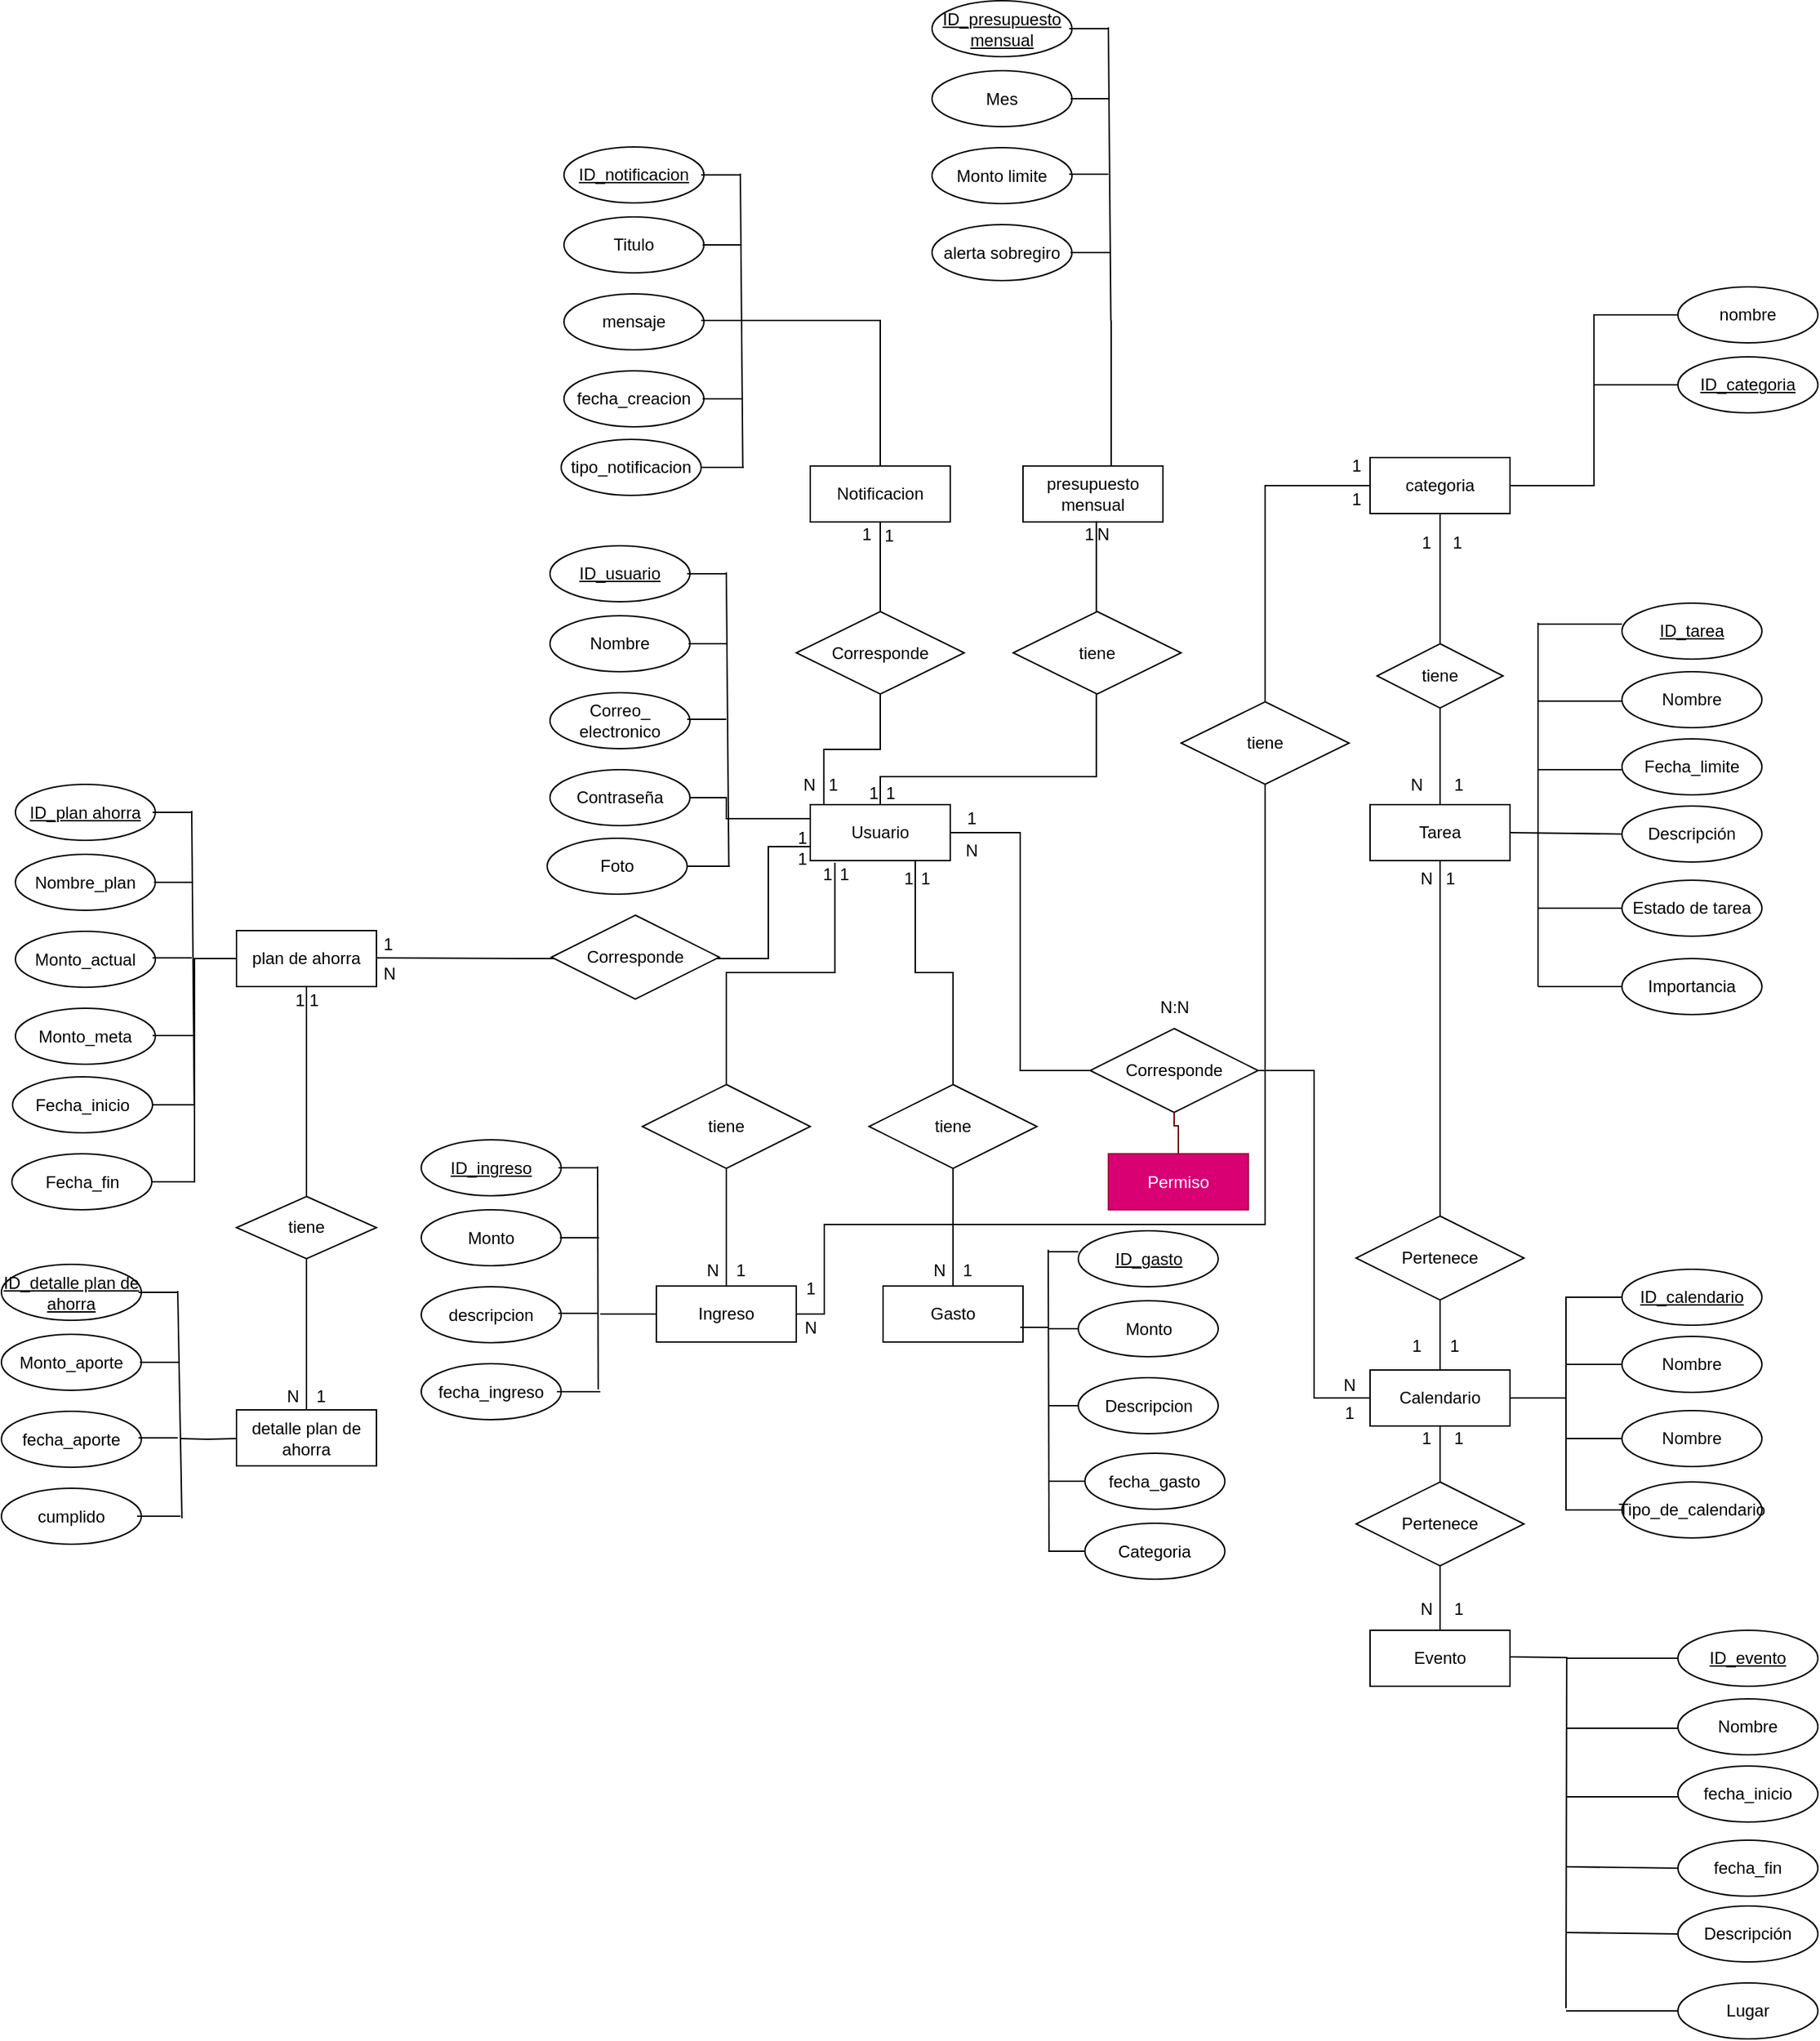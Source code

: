 <mxfile version="23.0.2" type="device">
  <diagram name="Página-1" id="fpVhx_9PAA7G6t1P4_Uf">
    <mxGraphModel dx="2529" dy="524" grid="1" gridSize="10" guides="1" tooltips="1" connect="1" arrows="1" fold="1" page="1" pageScale="1" pageWidth="827" pageHeight="1169" math="0" shadow="0">
      <root>
        <mxCell id="0" />
        <mxCell id="1" parent="0" />
        <mxCell id="lKxw_SutM-Lh6huXXB8--92" style="edgeStyle=orthogonalEdgeStyle;rounded=0;orthogonalLoop=1;jettySize=auto;html=1;entryX=0;entryY=0.5;entryDx=0;entryDy=0;" parent="1" edge="1">
          <mxGeometry relative="1" as="geometry">
            <Array as="points">
              <mxPoint x="60" y="-215" />
              <mxPoint x="60" y="-105" />
              <mxPoint x="-100" y="-105" />
              <mxPoint x="-100" y="165" />
            </Array>
            <mxPoint x="270" y="35" as="targetPoint" />
          </mxGeometry>
        </mxCell>
        <mxCell id="lKxw_SutM-Lh6huXXB8--195" style="edgeStyle=orthogonalEdgeStyle;rounded=0;orthogonalLoop=1;jettySize=auto;html=1;entryX=0.5;entryY=0;entryDx=0;entryDy=0;endArrow=none;endFill=0;" parent="1" source="lKxw_SutM-Lh6huXXB8--119" target="lKxw_SutM-Lh6huXXB8--124" edge="1">
          <mxGeometry relative="1" as="geometry" />
        </mxCell>
        <mxCell id="N9_Eu3FU_B5hZjbVyv7t-55" style="edgeStyle=orthogonalEdgeStyle;rounded=0;orthogonalLoop=1;jettySize=auto;html=1;entryX=0.5;entryY=1;entryDx=0;entryDy=0;endArrow=none;startFill=0;" parent="1" source="lKxw_SutM-Lh6huXXB8--119" target="N9_Eu3FU_B5hZjbVyv7t-51" edge="1">
          <mxGeometry relative="1" as="geometry" />
        </mxCell>
        <mxCell id="lKxw_SutM-Lh6huXXB8--119" value="Tarea" style="whiteSpace=wrap;html=1;align=center;" parent="1" vertex="1">
          <mxGeometry x="-140" y="620" width="100" height="40" as="geometry" />
        </mxCell>
        <mxCell id="lKxw_SutM-Lh6huXXB8--179" style="edgeStyle=orthogonalEdgeStyle;rounded=0;orthogonalLoop=1;jettySize=auto;html=1;entryX=0;entryY=0.5;entryDx=0;entryDy=0;endArrow=none;endFill=0;" parent="1" source="lKxw_SutM-Lh6huXXB8--120" target="lKxw_SutM-Lh6huXXB8--178" edge="1">
          <mxGeometry relative="1" as="geometry" />
        </mxCell>
        <mxCell id="lKxw_SutM-Lh6huXXB8--180" style="edgeStyle=orthogonalEdgeStyle;rounded=0;orthogonalLoop=1;jettySize=auto;html=1;entryX=0;entryY=0.5;entryDx=0;entryDy=0;endArrow=none;endFill=0;" parent="1" source="lKxw_SutM-Lh6huXXB8--120" target="lKxw_SutM-Lh6huXXB8--177" edge="1">
          <mxGeometry relative="1" as="geometry" />
        </mxCell>
        <mxCell id="lKxw_SutM-Lh6huXXB8--205" style="edgeStyle=orthogonalEdgeStyle;rounded=0;orthogonalLoop=1;jettySize=auto;html=1;entryX=0;entryY=0.5;entryDx=0;entryDy=0;endArrow=none;endFill=0;" parent="1" source="lKxw_SutM-Lh6huXXB8--120" target="lKxw_SutM-Lh6huXXB8--203" edge="1">
          <mxGeometry relative="1" as="geometry" />
        </mxCell>
        <mxCell id="N9_Eu3FU_B5hZjbVyv7t-40" style="edgeStyle=orthogonalEdgeStyle;rounded=0;orthogonalLoop=1;jettySize=auto;html=1;entryX=0.5;entryY=0;entryDx=0;entryDy=0;endArrow=none;startFill=0;" parent="1" source="lKxw_SutM-Lh6huXXB8--120" target="N9_Eu3FU_B5hZjbVyv7t-29" edge="1">
          <mxGeometry relative="1" as="geometry" />
        </mxCell>
        <mxCell id="lKxw_SutM-Lh6huXXB8--120" value="Calendario" style="whiteSpace=wrap;html=1;align=center;" parent="1" vertex="1">
          <mxGeometry x="-140" y="1024" width="100" height="40" as="geometry" />
        </mxCell>
        <mxCell id="lKxw_SutM-Lh6huXXB8--181" style="edgeStyle=orthogonalEdgeStyle;rounded=0;orthogonalLoop=1;jettySize=auto;html=1;entryX=0;entryY=0.5;entryDx=0;entryDy=0;endArrow=none;endFill=0;" parent="1" source="lKxw_SutM-Lh6huXXB8--122" target="lKxw_SutM-Lh6huXXB8--128" edge="1">
          <mxGeometry relative="1" as="geometry" />
        </mxCell>
        <mxCell id="N9_Eu3FU_B5hZjbVyv7t-74" style="edgeStyle=orthogonalEdgeStyle;rounded=0;orthogonalLoop=1;jettySize=auto;html=1;entryX=0.5;entryY=1;entryDx=0;entryDy=0;endArrow=none;startFill=0;exitX=0.097;exitY=0.012;exitDx=0;exitDy=0;exitPerimeter=0;" parent="1" source="lKxw_SutM-Lh6huXXB8--122" target="N9_Eu3FU_B5hZjbVyv7t-72" edge="1">
          <mxGeometry relative="1" as="geometry" />
        </mxCell>
        <mxCell id="N9_Eu3FU_B5hZjbVyv7t-92" style="edgeStyle=orthogonalEdgeStyle;rounded=0;orthogonalLoop=1;jettySize=auto;html=1;entryX=0.5;entryY=0;entryDx=0;entryDy=0;endArrow=none;startFill=0;exitX=0.176;exitY=1.036;exitDx=0;exitDy=0;exitPerimeter=0;" parent="1" source="lKxw_SutM-Lh6huXXB8--122" target="N9_Eu3FU_B5hZjbVyv7t-91" edge="1">
          <mxGeometry relative="1" as="geometry" />
        </mxCell>
        <mxCell id="N9_Eu3FU_B5hZjbVyv7t-152" style="edgeStyle=orthogonalEdgeStyle;rounded=0;orthogonalLoop=1;jettySize=auto;html=1;endArrow=none;startFill=0;" parent="1" edge="1">
          <mxGeometry relative="1" as="geometry">
            <mxPoint x="-850" y="729.51" as="targetPoint" />
            <mxPoint x="-540" y="650.01" as="sourcePoint" />
            <Array as="points">
              <mxPoint x="-570" y="650.01" />
              <mxPoint x="-570" y="730.01" />
              <mxPoint x="-740" y="730.01" />
            </Array>
          </mxGeometry>
        </mxCell>
        <mxCell id="lKxw_SutM-Lh6huXXB8--122" value="Usuario" style="whiteSpace=wrap;html=1;align=center;" parent="1" vertex="1">
          <mxGeometry x="-540" y="620" width="100" height="40" as="geometry" />
        </mxCell>
        <mxCell id="lKxw_SutM-Lh6huXXB8--196" style="edgeStyle=orthogonalEdgeStyle;rounded=0;orthogonalLoop=1;jettySize=auto;html=1;exitX=0.5;exitY=1;exitDx=0;exitDy=0;entryX=0.5;entryY=0;entryDx=0;entryDy=0;endArrow=none;endFill=0;" parent="1" source="lKxw_SutM-Lh6huXXB8--124" target="lKxw_SutM-Lh6huXXB8--120" edge="1">
          <mxGeometry relative="1" as="geometry" />
        </mxCell>
        <mxCell id="lKxw_SutM-Lh6huXXB8--124" value="Pertenece" style="shape=rhombus;perimeter=rhombusPerimeter;whiteSpace=wrap;html=1;align=center;" parent="1" vertex="1">
          <mxGeometry x="-150" y="914" width="120" height="60" as="geometry" />
        </mxCell>
        <mxCell id="lKxw_SutM-Lh6huXXB8--182" style="edgeStyle=orthogonalEdgeStyle;rounded=0;orthogonalLoop=1;jettySize=auto;html=1;entryX=0;entryY=0.5;entryDx=0;entryDy=0;endArrow=none;endFill=0;" parent="1" source="lKxw_SutM-Lh6huXXB8--128" target="lKxw_SutM-Lh6huXXB8--120" edge="1">
          <mxGeometry relative="1" as="geometry" />
        </mxCell>
        <mxCell id="lKxw_SutM-Lh6huXXB8--128" value="Corresponde" style="shape=rhombus;perimeter=rhombusPerimeter;whiteSpace=wrap;html=1;align=center;" parent="1" vertex="1">
          <mxGeometry x="-340" y="780" width="120" height="60" as="geometry" />
        </mxCell>
        <mxCell id="lKxw_SutM-Lh6huXXB8--130" value="Correo_&lt;br&gt;electronico" style="ellipse;whiteSpace=wrap;html=1;align=center;" parent="1" vertex="1">
          <mxGeometry x="-726" y="540" width="100" height="40" as="geometry" />
        </mxCell>
        <mxCell id="lKxw_SutM-Lh6huXXB8--131" value="Nombre" style="ellipse;whiteSpace=wrap;html=1;align=center;" parent="1" vertex="1">
          <mxGeometry x="-726" y="485" width="100" height="40" as="geometry" />
        </mxCell>
        <mxCell id="lKxw_SutM-Lh6huXXB8--134" value="ID_usuario" style="ellipse;whiteSpace=wrap;html=1;align=center;fontStyle=4" parent="1" vertex="1">
          <mxGeometry x="-726" y="435" width="100" height="40" as="geometry" />
        </mxCell>
        <mxCell id="lKxw_SutM-Lh6huXXB8--135" value="Contraseña" style="ellipse;whiteSpace=wrap;html=1;align=center;" parent="1" vertex="1">
          <mxGeometry x="-726" y="595" width="100" height="40" as="geometry" />
        </mxCell>
        <mxCell id="lKxw_SutM-Lh6huXXB8--137" value="Foto" style="ellipse;whiteSpace=wrap;html=1;align=center;" parent="1" vertex="1">
          <mxGeometry x="-728" y="644" width="100" height="40" as="geometry" />
        </mxCell>
        <mxCell id="lKxw_SutM-Lh6huXXB8--139" value="" style="endArrow=none;html=1;rounded=0;exitX=1;exitY=0.5;exitDx=0;exitDy=0;entryX=0;entryY=0.25;entryDx=0;entryDy=0;" parent="1" source="lKxw_SutM-Lh6huXXB8--135" target="lKxw_SutM-Lh6huXXB8--122" edge="1">
          <mxGeometry relative="1" as="geometry">
            <mxPoint x="-627" y="641" as="sourcePoint" />
            <mxPoint x="-540" y="638.57" as="targetPoint" />
            <Array as="points">
              <mxPoint x="-600" y="615" />
              <mxPoint x="-600" y="630" />
            </Array>
          </mxGeometry>
        </mxCell>
        <mxCell id="lKxw_SutM-Lh6huXXB8--140" value="" style="endArrow=none;html=1;rounded=0;exitX=0.977;exitY=0.453;exitDx=0;exitDy=0;exitPerimeter=0;" parent="1" source="lKxw_SutM-Lh6huXXB8--144" edge="1">
          <mxGeometry relative="1" as="geometry">
            <mxPoint x="-600" y="774" as="sourcePoint" />
            <mxPoint x="-600" y="454" as="targetPoint" />
          </mxGeometry>
        </mxCell>
        <mxCell id="lKxw_SutM-Lh6huXXB8--144" value="" style="line;strokeWidth=1;rotatable=0;dashed=0;labelPosition=right;align=left;verticalAlign=middle;spacingTop=0;spacingLeft=6;points=[];portConstraint=eastwest;" parent="1" vertex="1">
          <mxGeometry x="-628.5" y="659" width="31" height="10" as="geometry" />
        </mxCell>
        <mxCell id="lKxw_SutM-Lh6huXXB8--148" value="" style="line;strokeWidth=1;rotatable=0;dashed=0;labelPosition=right;align=left;verticalAlign=middle;spacingTop=0;spacingLeft=6;points=[];portConstraint=eastwest;" parent="1" vertex="1">
          <mxGeometry x="-628" y="554" width="28" height="10" as="geometry" />
        </mxCell>
        <mxCell id="lKxw_SutM-Lh6huXXB8--149" value="" style="line;strokeWidth=1;rotatable=0;dashed=0;labelPosition=right;align=left;verticalAlign=middle;spacingTop=0;spacingLeft=6;points=[];portConstraint=eastwest;" parent="1" vertex="1">
          <mxGeometry x="-627" y="500" width="28" height="10" as="geometry" />
        </mxCell>
        <mxCell id="lKxw_SutM-Lh6huXXB8--150" value="" style="line;strokeWidth=1;rotatable=0;dashed=0;labelPosition=right;align=left;verticalAlign=middle;spacingTop=0;spacingLeft=6;points=[];portConstraint=eastwest;" parent="1" vertex="1">
          <mxGeometry x="-628" y="450" width="28" height="10" as="geometry" />
        </mxCell>
        <mxCell id="lKxw_SutM-Lh6huXXB8--151" value="ID_tarea" style="ellipse;whiteSpace=wrap;html=1;align=center;fontStyle=4" parent="1" vertex="1">
          <mxGeometry x="40" y="476" width="100" height="40" as="geometry" />
        </mxCell>
        <mxCell id="lKxw_SutM-Lh6huXXB8--152" value="Nombre" style="ellipse;whiteSpace=wrap;html=1;align=center;" parent="1" vertex="1">
          <mxGeometry x="40" y="525" width="100" height="40" as="geometry" />
        </mxCell>
        <mxCell id="lKxw_SutM-Lh6huXXB8--153" value="Fecha_limite" style="ellipse;whiteSpace=wrap;html=1;align=center;" parent="1" vertex="1">
          <mxGeometry x="40" y="573" width="100" height="40" as="geometry" />
        </mxCell>
        <mxCell id="lKxw_SutM-Lh6huXXB8--154" value="Descripción" style="ellipse;whiteSpace=wrap;html=1;align=center;" parent="1" vertex="1">
          <mxGeometry x="40" y="621" width="100" height="40" as="geometry" />
        </mxCell>
        <mxCell id="lKxw_SutM-Lh6huXXB8--155" value="Estado de tarea" style="ellipse;whiteSpace=wrap;html=1;align=center;" parent="1" vertex="1">
          <mxGeometry x="40" y="674" width="100" height="40" as="geometry" />
        </mxCell>
        <mxCell id="lKxw_SutM-Lh6huXXB8--157" value="" style="endArrow=none;html=1;rounded=0;exitX=1;exitY=0.5;exitDx=0;exitDy=0;entryX=0;entryY=0.5;entryDx=0;entryDy=0;" parent="1" source="lKxw_SutM-Lh6huXXB8--119" target="lKxw_SutM-Lh6huXXB8--154" edge="1">
          <mxGeometry relative="1" as="geometry">
            <mxPoint x="-77" y="641.22" as="sourcePoint" />
            <mxPoint x="10" y="638.79" as="targetPoint" />
          </mxGeometry>
        </mxCell>
        <mxCell id="lKxw_SutM-Lh6huXXB8--158" value="" style="endArrow=none;html=1;rounded=0;" parent="1" edge="1">
          <mxGeometry relative="1" as="geometry">
            <mxPoint x="-20" y="750" as="sourcePoint" />
            <mxPoint x="-20" y="490" as="targetPoint" />
          </mxGeometry>
        </mxCell>
        <mxCell id="lKxw_SutM-Lh6huXXB8--159" value="" style="line;strokeWidth=1;rotatable=0;dashed=0;labelPosition=right;align=left;verticalAlign=middle;spacingTop=0;spacingLeft=6;points=[];portConstraint=eastwest;" parent="1" vertex="1">
          <mxGeometry x="-20" y="486" width="60" height="10" as="geometry" />
        </mxCell>
        <mxCell id="lKxw_SutM-Lh6huXXB8--160" value="" style="line;strokeWidth=1;rotatable=0;dashed=0;labelPosition=right;align=left;verticalAlign=middle;spacingTop=0;spacingLeft=6;points=[];portConstraint=eastwest;" parent="1" vertex="1">
          <mxGeometry x="-20" y="541" width="60" height="10" as="geometry" />
        </mxCell>
        <mxCell id="lKxw_SutM-Lh6huXXB8--161" value="" style="line;strokeWidth=1;rotatable=0;dashed=0;labelPosition=right;align=left;verticalAlign=middle;spacingTop=0;spacingLeft=6;points=[];portConstraint=eastwest;" parent="1" vertex="1">
          <mxGeometry x="-20" y="590" width="60" height="10" as="geometry" />
        </mxCell>
        <mxCell id="lKxw_SutM-Lh6huXXB8--162" value="" style="line;strokeWidth=1;rotatable=0;dashed=0;labelPosition=right;align=left;verticalAlign=middle;spacingTop=0;spacingLeft=6;points=[];portConstraint=eastwest;" parent="1" vertex="1">
          <mxGeometry x="-20" y="689" width="60" height="10" as="geometry" />
        </mxCell>
        <mxCell id="lKxw_SutM-Lh6huXXB8--177" value="Nombre" style="ellipse;whiteSpace=wrap;html=1;align=center;" parent="1" vertex="1">
          <mxGeometry x="40" y="1000" width="100" height="40" as="geometry" />
        </mxCell>
        <mxCell id="lKxw_SutM-Lh6huXXB8--178" value="ID_calendario" style="ellipse;whiteSpace=wrap;html=1;align=center;fontStyle=4" parent="1" vertex="1">
          <mxGeometry x="40" y="952" width="100" height="40" as="geometry" />
        </mxCell>
        <mxCell id="lKxw_SutM-Lh6huXXB8--197" value="1" style="text;html=1;align=center;verticalAlign=middle;resizable=0;points=[];autosize=1;strokeColor=none;fillColor=none;" parent="1" vertex="1">
          <mxGeometry x="-95" y="992" width="30" height="30" as="geometry" />
        </mxCell>
        <mxCell id="lKxw_SutM-Lh6huXXB8--198" value="1" style="text;html=1;align=center;verticalAlign=middle;resizable=0;points=[];autosize=1;strokeColor=none;fillColor=none;" parent="1" vertex="1">
          <mxGeometry x="-98" y="658" width="30" height="30" as="geometry" />
        </mxCell>
        <mxCell id="lKxw_SutM-Lh6huXXB8--199" value="1" style="text;html=1;align=center;verticalAlign=middle;resizable=0;points=[];autosize=1;strokeColor=none;fillColor=none;" parent="1" vertex="1">
          <mxGeometry x="-122" y="992" width="30" height="30" as="geometry" />
        </mxCell>
        <mxCell id="lKxw_SutM-Lh6huXXB8--200" value="N" style="text;html=1;align=center;verticalAlign=middle;resizable=0;points=[];autosize=1;strokeColor=none;fillColor=none;" parent="1" vertex="1">
          <mxGeometry x="-115" y="658" width="30" height="30" as="geometry" />
        </mxCell>
        <mxCell id="lKxw_SutM-Lh6huXXB8--203" value="Tipo_de_calendario" style="ellipse;whiteSpace=wrap;html=1;align=center;" parent="1" vertex="1">
          <mxGeometry x="40" y="1104" width="100" height="40" as="geometry" />
        </mxCell>
        <mxCell id="lKxw_SutM-Lh6huXXB8--210" value="1" style="text;html=1;align=center;verticalAlign=middle;resizable=0;points=[];autosize=1;strokeColor=none;fillColor=none;" parent="1" vertex="1">
          <mxGeometry x="-440" y="615" width="30" height="30" as="geometry" />
        </mxCell>
        <mxCell id="lKxw_SutM-Lh6huXXB8--211" value="1" style="text;html=1;align=center;verticalAlign=middle;resizable=0;points=[];autosize=1;strokeColor=none;fillColor=none;" parent="1" vertex="1">
          <mxGeometry x="-170" y="1040" width="30" height="30" as="geometry" />
        </mxCell>
        <mxCell id="lKxw_SutM-Lh6huXXB8--212" value="N" style="text;html=1;align=center;verticalAlign=middle;resizable=0;points=[];autosize=1;strokeColor=none;fillColor=none;" parent="1" vertex="1">
          <mxGeometry x="-170" y="1020" width="30" height="30" as="geometry" />
        </mxCell>
        <mxCell id="lKxw_SutM-Lh6huXXB8--213" value="N" style="text;html=1;align=center;verticalAlign=middle;resizable=0;points=[];autosize=1;strokeColor=none;fillColor=none;" parent="1" vertex="1">
          <mxGeometry x="-440" y="638" width="30" height="30" as="geometry" />
        </mxCell>
        <mxCell id="N9_Eu3FU_B5hZjbVyv7t-9" value="Importancia" style="ellipse;whiteSpace=wrap;html=1;align=center;" parent="1" vertex="1">
          <mxGeometry x="40" y="730" width="100" height="40" as="geometry" />
        </mxCell>
        <mxCell id="N9_Eu3FU_B5hZjbVyv7t-10" value="" style="line;strokeWidth=1;rotatable=0;dashed=0;labelPosition=right;align=left;verticalAlign=middle;spacingTop=0;spacingLeft=6;points=[];portConstraint=eastwest;" parent="1" vertex="1">
          <mxGeometry x="-20" y="745" width="60" height="10" as="geometry" />
        </mxCell>
        <mxCell id="N9_Eu3FU_B5hZjbVyv7t-19" value="N:N" style="text;html=1;align=center;verticalAlign=middle;resizable=0;points=[];autosize=1;strokeColor=none;fillColor=none;" parent="1" vertex="1">
          <mxGeometry x="-300" y="750" width="40" height="30" as="geometry" />
        </mxCell>
        <mxCell id="N9_Eu3FU_B5hZjbVyv7t-21" style="edgeStyle=orthogonalEdgeStyle;rounded=0;orthogonalLoop=1;jettySize=auto;html=1;entryX=0.5;entryY=1;entryDx=0;entryDy=0;endArrow=none;startFill=0;fillColor=#a20025;strokeColor=#6F0000;" parent="1" source="N9_Eu3FU_B5hZjbVyv7t-20" target="lKxw_SutM-Lh6huXXB8--128" edge="1">
          <mxGeometry relative="1" as="geometry" />
        </mxCell>
        <mxCell id="N9_Eu3FU_B5hZjbVyv7t-20" value="Permiso" style="whiteSpace=wrap;html=1;align=center;fillColor=#d80073;fontColor=#ffffff;strokeColor=#A50040;" parent="1" vertex="1">
          <mxGeometry x="-327" y="869.5" width="100" height="40" as="geometry" />
        </mxCell>
        <mxCell id="N9_Eu3FU_B5hZjbVyv7t-38" style="edgeStyle=orthogonalEdgeStyle;rounded=0;orthogonalLoop=1;jettySize=auto;html=1;endArrow=none;startFill=0;" parent="1" edge="1">
          <mxGeometry relative="1" as="geometry">
            <mxPoint y="1480" as="targetPoint" />
            <mxPoint x="-40" y="1229.026" as="sourcePoint" />
          </mxGeometry>
        </mxCell>
        <mxCell id="N9_Eu3FU_B5hZjbVyv7t-39" style="edgeStyle=orthogonalEdgeStyle;rounded=0;orthogonalLoop=1;jettySize=auto;html=1;endArrow=none;startFill=0;" parent="1" source="N9_Eu3FU_B5hZjbVyv7t-28" edge="1">
          <mxGeometry relative="1" as="geometry">
            <mxPoint x="-90" y="1160" as="targetPoint" />
          </mxGeometry>
        </mxCell>
        <mxCell id="N9_Eu3FU_B5hZjbVyv7t-28" value="Evento" style="whiteSpace=wrap;html=1;align=center;" parent="1" vertex="1">
          <mxGeometry x="-140" y="1210" width="100" height="40" as="geometry" />
        </mxCell>
        <mxCell id="N9_Eu3FU_B5hZjbVyv7t-29" value="Pertenece" style="shape=rhombus;perimeter=rhombusPerimeter;whiteSpace=wrap;html=1;align=center;" parent="1" vertex="1">
          <mxGeometry x="-150" y="1104" width="120" height="60" as="geometry" />
        </mxCell>
        <mxCell id="N9_Eu3FU_B5hZjbVyv7t-30" value="ID_evento" style="ellipse;whiteSpace=wrap;html=1;align=center;fontStyle=4" parent="1" vertex="1">
          <mxGeometry x="80" y="1210" width="100" height="40" as="geometry" />
        </mxCell>
        <mxCell id="N9_Eu3FU_B5hZjbVyv7t-31" value="Nombre" style="ellipse;whiteSpace=wrap;html=1;align=center;" parent="1" vertex="1">
          <mxGeometry x="80" y="1259" width="100" height="40" as="geometry" />
        </mxCell>
        <mxCell id="N9_Eu3FU_B5hZjbVyv7t-32" value="fecha_inicio" style="ellipse;whiteSpace=wrap;html=1;align=center;" parent="1" vertex="1">
          <mxGeometry x="80" y="1307" width="100" height="40" as="geometry" />
        </mxCell>
        <mxCell id="N9_Eu3FU_B5hZjbVyv7t-33" value="Descripción" style="ellipse;whiteSpace=wrap;html=1;align=center;" parent="1" vertex="1">
          <mxGeometry x="80" y="1407" width="100" height="40" as="geometry" />
        </mxCell>
        <mxCell id="N9_Eu3FU_B5hZjbVyv7t-34" value="" style="endArrow=none;html=1;rounded=0;exitX=1;exitY=0.5;exitDx=0;exitDy=0;entryX=0;entryY=0.5;entryDx=0;entryDy=0;" parent="1" target="N9_Eu3FU_B5hZjbVyv7t-33" edge="1">
          <mxGeometry relative="1" as="geometry">
            <mxPoint y="1426" as="sourcePoint" />
            <mxPoint x="50" y="1424.79" as="targetPoint" />
          </mxGeometry>
        </mxCell>
        <mxCell id="N9_Eu3FU_B5hZjbVyv7t-35" value="" style="line;strokeWidth=1;rotatable=0;dashed=0;labelPosition=right;align=left;verticalAlign=middle;spacingTop=0;spacingLeft=6;points=[];portConstraint=eastwest;" parent="1" vertex="1">
          <mxGeometry y="1220" width="80" height="20" as="geometry" />
        </mxCell>
        <mxCell id="N9_Eu3FU_B5hZjbVyv7t-36" value="" style="line;strokeWidth=1;rotatable=0;dashed=0;labelPosition=right;align=left;verticalAlign=middle;spacingTop=0;spacingLeft=6;points=[];portConstraint=eastwest;" parent="1" vertex="1">
          <mxGeometry y="1275" width="80" height="10" as="geometry" />
        </mxCell>
        <mxCell id="N9_Eu3FU_B5hZjbVyv7t-37" value="" style="line;strokeWidth=1;rotatable=0;dashed=0;labelPosition=right;align=left;verticalAlign=middle;spacingTop=0;spacingLeft=6;points=[];portConstraint=eastwest;" parent="1" vertex="1">
          <mxGeometry y="1324" width="80" height="10" as="geometry" />
        </mxCell>
        <mxCell id="N9_Eu3FU_B5hZjbVyv7t-41" value="1" style="text;html=1;align=center;verticalAlign=middle;resizable=0;points=[];autosize=1;strokeColor=none;fillColor=none;" parent="1" vertex="1">
          <mxGeometry x="-115" y="1058" width="30" height="30" as="geometry" />
        </mxCell>
        <mxCell id="N9_Eu3FU_B5hZjbVyv7t-42" value="1" style="text;html=1;align=center;verticalAlign=middle;resizable=0;points=[];autosize=1;strokeColor=none;fillColor=none;" parent="1" vertex="1">
          <mxGeometry x="-92" y="1058" width="30" height="30" as="geometry" />
        </mxCell>
        <mxCell id="N9_Eu3FU_B5hZjbVyv7t-43" value="1" style="text;html=1;align=center;verticalAlign=middle;resizable=0;points=[];autosize=1;strokeColor=none;fillColor=none;" parent="1" vertex="1">
          <mxGeometry x="-92" y="1180" width="30" height="30" as="geometry" />
        </mxCell>
        <mxCell id="N9_Eu3FU_B5hZjbVyv7t-46" value="N" style="text;html=1;align=center;verticalAlign=middle;resizable=0;points=[];autosize=1;strokeColor=none;fillColor=none;" parent="1" vertex="1">
          <mxGeometry x="-115" y="1180" width="30" height="30" as="geometry" />
        </mxCell>
        <mxCell id="N9_Eu3FU_B5hZjbVyv7t-48" style="edgeStyle=orthogonalEdgeStyle;rounded=0;orthogonalLoop=1;jettySize=auto;html=1;endArrow=none;startFill=0;" parent="1" source="N9_Eu3FU_B5hZjbVyv7t-47" edge="1">
          <mxGeometry relative="1" as="geometry">
            <mxPoint y="1482" as="targetPoint" />
          </mxGeometry>
        </mxCell>
        <mxCell id="N9_Eu3FU_B5hZjbVyv7t-47" value="Lugar" style="ellipse;whiteSpace=wrap;html=1;align=center;" parent="1" vertex="1">
          <mxGeometry x="80" y="1462" width="100" height="40" as="geometry" />
        </mxCell>
        <mxCell id="N9_Eu3FU_B5hZjbVyv7t-50" style="edgeStyle=orthogonalEdgeStyle;rounded=0;orthogonalLoop=1;jettySize=auto;html=1;endArrow=none;startFill=0;" parent="1" source="N9_Eu3FU_B5hZjbVyv7t-49" edge="1">
          <mxGeometry relative="1" as="geometry">
            <mxPoint y="1073" as="targetPoint" />
          </mxGeometry>
        </mxCell>
        <mxCell id="N9_Eu3FU_B5hZjbVyv7t-49" value="Nombre" style="ellipse;whiteSpace=wrap;html=1;align=center;" parent="1" vertex="1">
          <mxGeometry x="40" y="1053" width="100" height="40" as="geometry" />
        </mxCell>
        <mxCell id="N9_Eu3FU_B5hZjbVyv7t-51" value="tiene" style="rhombus;whiteSpace=wrap;html=1;" parent="1" vertex="1">
          <mxGeometry x="-135" y="505" width="90" height="46" as="geometry" />
        </mxCell>
        <mxCell id="N9_Eu3FU_B5hZjbVyv7t-54" style="edgeStyle=orthogonalEdgeStyle;rounded=0;orthogonalLoop=1;jettySize=auto;html=1;endArrow=none;startFill=0;" parent="1" source="N9_Eu3FU_B5hZjbVyv7t-53" target="N9_Eu3FU_B5hZjbVyv7t-51" edge="1">
          <mxGeometry relative="1" as="geometry" />
        </mxCell>
        <mxCell id="zbb4x_NsRFROhj0cIbnZ-2" style="edgeStyle=orthogonalEdgeStyle;rounded=0;orthogonalLoop=1;jettySize=auto;html=1;entryX=0.5;entryY=0;entryDx=0;entryDy=0;endArrow=none;endFill=0;" parent="1" source="N9_Eu3FU_B5hZjbVyv7t-53" target="zbb4x_NsRFROhj0cIbnZ-3" edge="1">
          <mxGeometry relative="1" as="geometry">
            <mxPoint x="-220" y="520" as="targetPoint" />
          </mxGeometry>
        </mxCell>
        <mxCell id="N9_Eu3FU_B5hZjbVyv7t-53" value="categoria" style="whiteSpace=wrap;html=1;align=center;" parent="1" vertex="1">
          <mxGeometry x="-140" y="372" width="100" height="40" as="geometry" />
        </mxCell>
        <mxCell id="N9_Eu3FU_B5hZjbVyv7t-57" style="edgeStyle=orthogonalEdgeStyle;rounded=0;orthogonalLoop=1;jettySize=auto;html=1;entryX=1;entryY=0.5;entryDx=0;entryDy=0;endArrow=none;startFill=0;" parent="1" source="N9_Eu3FU_B5hZjbVyv7t-56" target="N9_Eu3FU_B5hZjbVyv7t-53" edge="1">
          <mxGeometry relative="1" as="geometry" />
        </mxCell>
        <mxCell id="N9_Eu3FU_B5hZjbVyv7t-56" value="ID_categoria" style="ellipse;whiteSpace=wrap;html=1;align=center;fontStyle=4" parent="1" vertex="1">
          <mxGeometry x="80" y="300" width="100" height="40" as="geometry" />
        </mxCell>
        <mxCell id="N9_Eu3FU_B5hZjbVyv7t-59" style="edgeStyle=orthogonalEdgeStyle;rounded=0;orthogonalLoop=1;jettySize=auto;html=1;entryX=1;entryY=0.5;entryDx=0;entryDy=0;endArrow=none;startFill=0;" parent="1" source="N9_Eu3FU_B5hZjbVyv7t-58" target="N9_Eu3FU_B5hZjbVyv7t-53" edge="1">
          <mxGeometry relative="1" as="geometry" />
        </mxCell>
        <mxCell id="N9_Eu3FU_B5hZjbVyv7t-58" value="nombre" style="ellipse;whiteSpace=wrap;html=1;align=center;" parent="1" vertex="1">
          <mxGeometry x="80" y="250" width="100" height="40" as="geometry" />
        </mxCell>
        <mxCell id="N9_Eu3FU_B5hZjbVyv7t-60" value="1" style="text;html=1;align=center;verticalAlign=middle;resizable=0;points=[];autosize=1;strokeColor=none;fillColor=none;" parent="1" vertex="1">
          <mxGeometry x="-115" y="418" width="30" height="30" as="geometry" />
        </mxCell>
        <mxCell id="N9_Eu3FU_B5hZjbVyv7t-61" value="1" style="text;html=1;align=center;verticalAlign=middle;resizable=0;points=[];autosize=1;strokeColor=none;fillColor=none;" parent="1" vertex="1">
          <mxGeometry x="-92" y="591" width="30" height="30" as="geometry" />
        </mxCell>
        <mxCell id="N9_Eu3FU_B5hZjbVyv7t-62" value="N" style="text;html=1;align=center;verticalAlign=middle;resizable=0;points=[];autosize=1;strokeColor=none;fillColor=none;" parent="1" vertex="1">
          <mxGeometry x="-122" y="591" width="30" height="30" as="geometry" />
        </mxCell>
        <mxCell id="N9_Eu3FU_B5hZjbVyv7t-63" value="1" style="text;html=1;align=center;verticalAlign=middle;resizable=0;points=[];autosize=1;strokeColor=none;fillColor=none;" parent="1" vertex="1">
          <mxGeometry x="-93" y="418" width="30" height="30" as="geometry" />
        </mxCell>
        <mxCell id="N9_Eu3FU_B5hZjbVyv7t-65" value="fecha_fin" style="ellipse;whiteSpace=wrap;html=1;align=center;" parent="1" vertex="1">
          <mxGeometry x="80" y="1360" width="100" height="40" as="geometry" />
        </mxCell>
        <mxCell id="N9_Eu3FU_B5hZjbVyv7t-66" value="" style="endArrow=none;html=1;rounded=0;exitX=1;exitY=0.5;exitDx=0;exitDy=0;entryX=0;entryY=0.5;entryDx=0;entryDy=0;" parent="1" target="N9_Eu3FU_B5hZjbVyv7t-65" edge="1">
          <mxGeometry relative="1" as="geometry">
            <mxPoint y="1379" as="sourcePoint" />
            <mxPoint x="50" y="1377.79" as="targetPoint" />
          </mxGeometry>
        </mxCell>
        <mxCell id="N9_Eu3FU_B5hZjbVyv7t-73" style="edgeStyle=orthogonalEdgeStyle;rounded=0;orthogonalLoop=1;jettySize=auto;html=1;entryX=0.5;entryY=0;entryDx=0;entryDy=0;endArrow=none;startFill=0;" parent="1" source="N9_Eu3FU_B5hZjbVyv7t-71" target="N9_Eu3FU_B5hZjbVyv7t-72" edge="1">
          <mxGeometry relative="1" as="geometry" />
        </mxCell>
        <mxCell id="N9_Eu3FU_B5hZjbVyv7t-85" style="edgeStyle=orthogonalEdgeStyle;rounded=0;orthogonalLoop=1;jettySize=auto;html=1;endArrow=none;startFill=0;" parent="1" source="N9_Eu3FU_B5hZjbVyv7t-71" target="N9_Eu3FU_B5hZjbVyv7t-82" edge="1">
          <mxGeometry relative="1" as="geometry" />
        </mxCell>
        <mxCell id="N9_Eu3FU_B5hZjbVyv7t-71" value="Notificacion" style="whiteSpace=wrap;html=1;align=center;" parent="1" vertex="1">
          <mxGeometry x="-540" y="378" width="100" height="40" as="geometry" />
        </mxCell>
        <mxCell id="N9_Eu3FU_B5hZjbVyv7t-72" value="Corresponde" style="shape=rhombus;perimeter=rhombusPerimeter;whiteSpace=wrap;html=1;align=center;" parent="1" vertex="1">
          <mxGeometry x="-550" y="482" width="120" height="59" as="geometry" />
        </mxCell>
        <mxCell id="N9_Eu3FU_B5hZjbVyv7t-75" value="mensaje" style="ellipse;whiteSpace=wrap;html=1;align=center;" parent="1" vertex="1">
          <mxGeometry x="-716" y="255" width="100" height="40" as="geometry" />
        </mxCell>
        <mxCell id="N9_Eu3FU_B5hZjbVyv7t-76" value="Titulo" style="ellipse;whiteSpace=wrap;html=1;align=center;" parent="1" vertex="1">
          <mxGeometry x="-716" y="200" width="100" height="40" as="geometry" />
        </mxCell>
        <mxCell id="N9_Eu3FU_B5hZjbVyv7t-77" value="ID_notificacion" style="ellipse;whiteSpace=wrap;html=1;align=center;fontStyle=4" parent="1" vertex="1">
          <mxGeometry x="-716" y="150" width="100" height="40" as="geometry" />
        </mxCell>
        <mxCell id="N9_Eu3FU_B5hZjbVyv7t-78" value="fecha_creacion" style="ellipse;whiteSpace=wrap;html=1;align=center;" parent="1" vertex="1">
          <mxGeometry x="-716" y="310" width="100" height="40" as="geometry" />
        </mxCell>
        <mxCell id="N9_Eu3FU_B5hZjbVyv7t-79" value="tipo_notificacion" style="ellipse;whiteSpace=wrap;html=1;align=center;" parent="1" vertex="1">
          <mxGeometry x="-718" y="359" width="100" height="40" as="geometry" />
        </mxCell>
        <mxCell id="N9_Eu3FU_B5hZjbVyv7t-80" value="" style="endArrow=none;html=1;rounded=0;exitX=0.977;exitY=0.453;exitDx=0;exitDy=0;exitPerimeter=0;" parent="1" source="N9_Eu3FU_B5hZjbVyv7t-81" edge="1">
          <mxGeometry relative="1" as="geometry">
            <mxPoint x="-590" y="489" as="sourcePoint" />
            <mxPoint x="-590" y="169" as="targetPoint" />
          </mxGeometry>
        </mxCell>
        <mxCell id="N9_Eu3FU_B5hZjbVyv7t-81" value="" style="line;strokeWidth=1;rotatable=0;dashed=0;labelPosition=right;align=left;verticalAlign=middle;spacingTop=0;spacingLeft=6;points=[];portConstraint=eastwest;" parent="1" vertex="1">
          <mxGeometry x="-618.5" y="374" width="31" height="10" as="geometry" />
        </mxCell>
        <mxCell id="N9_Eu3FU_B5hZjbVyv7t-82" value="" style="line;strokeWidth=1;rotatable=0;dashed=0;labelPosition=right;align=left;verticalAlign=middle;spacingTop=0;spacingLeft=6;points=[];portConstraint=eastwest;" parent="1" vertex="1">
          <mxGeometry x="-618" y="269" width="28" height="10" as="geometry" />
        </mxCell>
        <mxCell id="N9_Eu3FU_B5hZjbVyv7t-83" value="" style="line;strokeWidth=1;rotatable=0;dashed=0;labelPosition=right;align=left;verticalAlign=middle;spacingTop=0;spacingLeft=6;points=[];portConstraint=eastwest;" parent="1" vertex="1">
          <mxGeometry x="-617" y="215" width="28" height="10" as="geometry" />
        </mxCell>
        <mxCell id="N9_Eu3FU_B5hZjbVyv7t-84" value="" style="line;strokeWidth=1;rotatable=0;dashed=0;labelPosition=right;align=left;verticalAlign=middle;spacingTop=0;spacingLeft=6;points=[];portConstraint=eastwest;" parent="1" vertex="1">
          <mxGeometry x="-618" y="165" width="28" height="10" as="geometry" />
        </mxCell>
        <mxCell id="N9_Eu3FU_B5hZjbVyv7t-86" value="1" style="text;html=1;align=center;verticalAlign=middle;resizable=0;points=[];autosize=1;strokeColor=none;fillColor=none;" parent="1" vertex="1">
          <mxGeometry x="-515" y="412" width="30" height="30" as="geometry" />
        </mxCell>
        <mxCell id="N9_Eu3FU_B5hZjbVyv7t-87" value="1" style="text;html=1;align=center;verticalAlign=middle;resizable=0;points=[];autosize=1;strokeColor=none;fillColor=none;" parent="1" vertex="1">
          <mxGeometry x="-539" y="591" width="30" height="30" as="geometry" />
        </mxCell>
        <mxCell id="N9_Eu3FU_B5hZjbVyv7t-88" value="1" style="text;html=1;align=center;verticalAlign=middle;resizable=0;points=[];autosize=1;strokeColor=none;fillColor=none;" parent="1" vertex="1">
          <mxGeometry x="-499" y="413" width="30" height="30" as="geometry" />
        </mxCell>
        <mxCell id="N9_Eu3FU_B5hZjbVyv7t-89" value="N" style="text;html=1;align=center;verticalAlign=middle;resizable=0;points=[];autosize=1;strokeColor=none;fillColor=none;" parent="1" vertex="1">
          <mxGeometry x="-556" y="591" width="30" height="30" as="geometry" />
        </mxCell>
        <mxCell id="N9_Eu3FU_B5hZjbVyv7t-93" style="edgeStyle=orthogonalEdgeStyle;rounded=0;orthogonalLoop=1;jettySize=auto;html=1;entryX=0.5;entryY=1;entryDx=0;entryDy=0;endArrow=none;startFill=0;" parent="1" source="N9_Eu3FU_B5hZjbVyv7t-90" target="N9_Eu3FU_B5hZjbVyv7t-91" edge="1">
          <mxGeometry relative="1" as="geometry" />
        </mxCell>
        <mxCell id="zbb4x_NsRFROhj0cIbnZ-4" style="edgeStyle=orthogonalEdgeStyle;rounded=0;orthogonalLoop=1;jettySize=auto;html=1;entryX=0.5;entryY=1;entryDx=0;entryDy=0;endArrow=none;endFill=0;exitX=1;exitY=0.5;exitDx=0;exitDy=0;" parent="1" source="N9_Eu3FU_B5hZjbVyv7t-90" target="zbb4x_NsRFROhj0cIbnZ-3" edge="1">
          <mxGeometry relative="1" as="geometry">
            <mxPoint x="-520" y="950" as="sourcePoint" />
            <Array as="points">
              <mxPoint x="-530" y="984" />
              <mxPoint x="-530" y="920" />
              <mxPoint x="-215" y="920" />
            </Array>
          </mxGeometry>
        </mxCell>
        <mxCell id="N9_Eu3FU_B5hZjbVyv7t-90" value="Ingreso" style="whiteSpace=wrap;html=1;align=center;" parent="1" vertex="1">
          <mxGeometry x="-650" y="964" width="100" height="40" as="geometry" />
        </mxCell>
        <mxCell id="N9_Eu3FU_B5hZjbVyv7t-91" value="tiene" style="shape=rhombus;perimeter=rhombusPerimeter;whiteSpace=wrap;html=1;align=center;" parent="1" vertex="1">
          <mxGeometry x="-660" y="820" width="120" height="60" as="geometry" />
        </mxCell>
        <mxCell id="N9_Eu3FU_B5hZjbVyv7t-94" value="1" style="text;html=1;align=center;verticalAlign=middle;resizable=0;points=[];autosize=1;strokeColor=none;fillColor=none;" parent="1" vertex="1">
          <mxGeometry x="-543" y="655" width="30" height="30" as="geometry" />
        </mxCell>
        <mxCell id="N9_Eu3FU_B5hZjbVyv7t-95" value="N" style="text;html=1;align=center;verticalAlign=middle;resizable=0;points=[];autosize=1;strokeColor=none;fillColor=none;" parent="1" vertex="1">
          <mxGeometry x="-625" y="938" width="30" height="30" as="geometry" />
        </mxCell>
        <mxCell id="N9_Eu3FU_B5hZjbVyv7t-96" value="1" style="text;html=1;align=center;verticalAlign=middle;resizable=0;points=[];autosize=1;strokeColor=none;fillColor=none;" parent="1" vertex="1">
          <mxGeometry x="-605" y="938" width="30" height="30" as="geometry" />
        </mxCell>
        <mxCell id="N9_Eu3FU_B5hZjbVyv7t-97" value="1" style="text;html=1;align=center;verticalAlign=middle;resizable=0;points=[];autosize=1;strokeColor=none;fillColor=none;" parent="1" vertex="1">
          <mxGeometry x="-531" y="655" width="30" height="30" as="geometry" />
        </mxCell>
        <mxCell id="N9_Eu3FU_B5hZjbVyv7t-98" style="edgeStyle=orthogonalEdgeStyle;rounded=0;orthogonalLoop=1;jettySize=auto;html=1;entryX=0.5;entryY=1;entryDx=0;entryDy=0;endArrow=none;startFill=0;" parent="1" source="N9_Eu3FU_B5hZjbVyv7t-99" target="N9_Eu3FU_B5hZjbVyv7t-100" edge="1">
          <mxGeometry relative="1" as="geometry" />
        </mxCell>
        <mxCell id="N9_Eu3FU_B5hZjbVyv7t-99" value="Gasto" style="whiteSpace=wrap;html=1;align=center;" parent="1" vertex="1">
          <mxGeometry x="-488" y="964" width="100" height="40" as="geometry" />
        </mxCell>
        <mxCell id="N9_Eu3FU_B5hZjbVyv7t-103" style="edgeStyle=orthogonalEdgeStyle;rounded=0;orthogonalLoop=1;jettySize=auto;html=1;entryX=0.75;entryY=1;entryDx=0;entryDy=0;endArrow=none;startFill=0;" parent="1" source="N9_Eu3FU_B5hZjbVyv7t-100" target="lKxw_SutM-Lh6huXXB8--122" edge="1">
          <mxGeometry relative="1" as="geometry" />
        </mxCell>
        <mxCell id="N9_Eu3FU_B5hZjbVyv7t-100" value="tiene" style="shape=rhombus;perimeter=rhombusPerimeter;whiteSpace=wrap;html=1;align=center;" parent="1" vertex="1">
          <mxGeometry x="-498" y="820" width="120" height="60" as="geometry" />
        </mxCell>
        <mxCell id="N9_Eu3FU_B5hZjbVyv7t-101" value="N" style="text;html=1;align=center;verticalAlign=middle;resizable=0;points=[];autosize=1;strokeColor=none;fillColor=none;" parent="1" vertex="1">
          <mxGeometry x="-463" y="938" width="30" height="30" as="geometry" />
        </mxCell>
        <mxCell id="N9_Eu3FU_B5hZjbVyv7t-102" value="1" style="text;html=1;align=center;verticalAlign=middle;resizable=0;points=[];autosize=1;strokeColor=none;fillColor=none;" parent="1" vertex="1">
          <mxGeometry x="-443" y="938" width="30" height="30" as="geometry" />
        </mxCell>
        <mxCell id="N9_Eu3FU_B5hZjbVyv7t-104" value="1" style="text;html=1;align=center;verticalAlign=middle;resizable=0;points=[];autosize=1;strokeColor=none;fillColor=none;" parent="1" vertex="1">
          <mxGeometry x="-485" y="658" width="30" height="30" as="geometry" />
        </mxCell>
        <mxCell id="N9_Eu3FU_B5hZjbVyv7t-105" value="1" style="text;html=1;align=center;verticalAlign=middle;resizable=0;points=[];autosize=1;strokeColor=none;fillColor=none;" parent="1" vertex="1">
          <mxGeometry x="-473" y="658" width="30" height="30" as="geometry" />
        </mxCell>
        <mxCell id="N9_Eu3FU_B5hZjbVyv7t-106" value="descripcion" style="ellipse;whiteSpace=wrap;html=1;align=center;" parent="1" vertex="1">
          <mxGeometry x="-818" y="964.5" width="100" height="40" as="geometry" />
        </mxCell>
        <mxCell id="N9_Eu3FU_B5hZjbVyv7t-107" value="Monto" style="ellipse;whiteSpace=wrap;html=1;align=center;" parent="1" vertex="1">
          <mxGeometry x="-818" y="909.5" width="100" height="40" as="geometry" />
        </mxCell>
        <mxCell id="N9_Eu3FU_B5hZjbVyv7t-108" value="ID_ingreso" style="ellipse;whiteSpace=wrap;html=1;align=center;fontStyle=4" parent="1" vertex="1">
          <mxGeometry x="-818" y="859.5" width="100" height="40" as="geometry" />
        </mxCell>
        <mxCell id="N9_Eu3FU_B5hZjbVyv7t-109" value="fecha_ingreso" style="ellipse;whiteSpace=wrap;html=1;align=center;" parent="1" vertex="1">
          <mxGeometry x="-818" y="1019.5" width="100" height="40" as="geometry" />
        </mxCell>
        <mxCell id="N9_Eu3FU_B5hZjbVyv7t-111" value="" style="endArrow=none;html=1;rounded=0;exitX=0.95;exitY=0.341;exitDx=0;exitDy=0;exitPerimeter=0;" parent="1" source="N9_Eu3FU_B5hZjbVyv7t-130" edge="1">
          <mxGeometry relative="1" as="geometry">
            <mxPoint x="-688.713" y="1087.53" as="sourcePoint" />
            <mxPoint x="-692" y="878.5" as="targetPoint" />
          </mxGeometry>
        </mxCell>
        <mxCell id="N9_Eu3FU_B5hZjbVyv7t-113" value="" style="line;strokeWidth=1;rotatable=0;dashed=0;labelPosition=right;align=left;verticalAlign=middle;spacingTop=0;spacingLeft=6;points=[];portConstraint=eastwest;" parent="1" vertex="1">
          <mxGeometry x="-720" y="978.5" width="28" height="10" as="geometry" />
        </mxCell>
        <mxCell id="N9_Eu3FU_B5hZjbVyv7t-114" value="" style="line;strokeWidth=1;rotatable=0;dashed=0;labelPosition=right;align=left;verticalAlign=middle;spacingTop=0;spacingLeft=6;points=[];portConstraint=eastwest;" parent="1" vertex="1">
          <mxGeometry x="-719" y="924.5" width="28" height="10" as="geometry" />
        </mxCell>
        <mxCell id="N9_Eu3FU_B5hZjbVyv7t-115" value="" style="line;strokeWidth=1;rotatable=0;dashed=0;labelPosition=right;align=left;verticalAlign=middle;spacingTop=0;spacingLeft=6;points=[];portConstraint=eastwest;" parent="1" vertex="1">
          <mxGeometry x="-720" y="874.5" width="28" height="10" as="geometry" />
        </mxCell>
        <mxCell id="N9_Eu3FU_B5hZjbVyv7t-116" style="edgeStyle=orthogonalEdgeStyle;rounded=0;orthogonalLoop=1;jettySize=auto;html=1;entryX=1.071;entryY=0.55;entryDx=0;entryDy=0;entryPerimeter=0;endArrow=none;startFill=0;" parent="1" source="N9_Eu3FU_B5hZjbVyv7t-90" target="N9_Eu3FU_B5hZjbVyv7t-113" edge="1">
          <mxGeometry relative="1" as="geometry" />
        </mxCell>
        <mxCell id="N9_Eu3FU_B5hZjbVyv7t-117" value="Descripcion" style="ellipse;whiteSpace=wrap;html=1;align=center;" parent="1" vertex="1">
          <mxGeometry x="-348.5" y="1029.5" width="100" height="40" as="geometry" />
        </mxCell>
        <mxCell id="N9_Eu3FU_B5hZjbVyv7t-118" value="Monto" style="ellipse;whiteSpace=wrap;html=1;align=center;" parent="1" vertex="1">
          <mxGeometry x="-348.5" y="974.5" width="100" height="40" as="geometry" />
        </mxCell>
        <mxCell id="N9_Eu3FU_B5hZjbVyv7t-119" value="ID_gasto" style="ellipse;whiteSpace=wrap;html=1;align=center;fontStyle=4" parent="1" vertex="1">
          <mxGeometry x="-348.5" y="924.5" width="100" height="40" as="geometry" />
        </mxCell>
        <mxCell id="N9_Eu3FU_B5hZjbVyv7t-120" value="fecha_gasto" style="ellipse;whiteSpace=wrap;html=1;align=center;" parent="1" vertex="1">
          <mxGeometry x="-343.75" y="1083.5" width="100" height="40" as="geometry" />
        </mxCell>
        <mxCell id="N9_Eu3FU_B5hZjbVyv7t-121" value="Categoria" style="ellipse;whiteSpace=wrap;html=1;align=center;" parent="1" vertex="1">
          <mxGeometry x="-343.75" y="1133.5" width="100" height="40" as="geometry" />
        </mxCell>
        <mxCell id="N9_Eu3FU_B5hZjbVyv7t-122" value="" style="endArrow=none;html=1;rounded=0;exitX=0.023;exitY=0.511;exitDx=0;exitDy=0;exitPerimeter=0;" parent="1" source="N9_Eu3FU_B5hZjbVyv7t-123" edge="1">
          <mxGeometry relative="1" as="geometry">
            <mxPoint x="-370" y="1171" as="sourcePoint" />
            <mxPoint x="-370" y="938" as="targetPoint" />
          </mxGeometry>
        </mxCell>
        <mxCell id="N9_Eu3FU_B5hZjbVyv7t-123" value="" style="line;strokeWidth=1;rotatable=0;dashed=0;labelPosition=right;align=left;verticalAlign=middle;spacingTop=0;spacingLeft=6;points=[];portConstraint=eastwest;" parent="1" vertex="1">
          <mxGeometry x="-370" y="1148.5" width="26.25" height="10" as="geometry" />
        </mxCell>
        <mxCell id="N9_Eu3FU_B5hZjbVyv7t-124" value="" style="line;strokeWidth=1;rotatable=0;dashed=0;labelPosition=right;align=left;verticalAlign=middle;spacingTop=0;spacingLeft=6;points=[];portConstraint=eastwest;" parent="1" vertex="1">
          <mxGeometry x="-370" y="1044.5" width="21.5" height="10" as="geometry" />
        </mxCell>
        <mxCell id="N9_Eu3FU_B5hZjbVyv7t-125" value="" style="line;strokeWidth=1;rotatable=0;dashed=0;labelPosition=right;align=left;verticalAlign=middle;spacingTop=0;spacingLeft=6;points=[];portConstraint=eastwest;" parent="1" vertex="1">
          <mxGeometry x="-370" y="989.5" width="21.5" height="10" as="geometry" />
        </mxCell>
        <mxCell id="N9_Eu3FU_B5hZjbVyv7t-126" value="" style="line;strokeWidth=1;rotatable=0;dashed=0;labelPosition=right;align=left;verticalAlign=middle;spacingTop=0;spacingLeft=6;points=[];portConstraint=eastwest;" parent="1" vertex="1">
          <mxGeometry x="-370" y="934.5" width="21.5" height="10" as="geometry" />
        </mxCell>
        <mxCell id="N9_Eu3FU_B5hZjbVyv7t-127" value="" style="line;strokeWidth=1;rotatable=0;dashed=0;labelPosition=right;align=left;verticalAlign=middle;spacingTop=0;spacingLeft=6;points=[];portConstraint=eastwest;" parent="1" vertex="1">
          <mxGeometry x="-370" y="1098.5" width="26.25" height="10" as="geometry" />
        </mxCell>
        <mxCell id="N9_Eu3FU_B5hZjbVyv7t-129" value="" style="line;strokeWidth=1;rotatable=0;dashed=0;labelPosition=right;align=left;verticalAlign=middle;spacingTop=0;spacingLeft=6;points=[];portConstraint=eastwest;" parent="1" vertex="1">
          <mxGeometry x="-390" y="988.5" width="20" height="10" as="geometry" />
        </mxCell>
        <mxCell id="N9_Eu3FU_B5hZjbVyv7t-130" value="" style="line;strokeWidth=1;rotatable=0;dashed=0;labelPosition=right;align=left;verticalAlign=middle;spacingTop=0;spacingLeft=6;points=[];portConstraint=eastwest;" parent="1" vertex="1">
          <mxGeometry x="-721" y="1034.5" width="31" height="10" as="geometry" />
        </mxCell>
        <mxCell id="N9_Eu3FU_B5hZjbVyv7t-131" value="presupuesto mensual" style="whiteSpace=wrap;html=1;align=center;" parent="1" vertex="1">
          <mxGeometry x="-388" y="378" width="100" height="40" as="geometry" />
        </mxCell>
        <mxCell id="N9_Eu3FU_B5hZjbVyv7t-132" style="edgeStyle=orthogonalEdgeStyle;rounded=0;orthogonalLoop=1;jettySize=auto;html=1;entryX=0.524;entryY=0.985;entryDx=0;entryDy=0;entryPerimeter=0;endArrow=none;startFill=0;" parent="1" source="lKxw_SutM-Lh6huXXB8--122" target="N9_Eu3FU_B5hZjbVyv7t-131" edge="1">
          <mxGeometry relative="1" as="geometry">
            <Array as="points">
              <mxPoint x="-490" y="600" />
              <mxPoint x="-336" y="600" />
            </Array>
          </mxGeometry>
        </mxCell>
        <mxCell id="N9_Eu3FU_B5hZjbVyv7t-133" value="tiene" style="shape=rhombus;perimeter=rhombusPerimeter;whiteSpace=wrap;html=1;align=center;" parent="1" vertex="1">
          <mxGeometry x="-395" y="482" width="120" height="59" as="geometry" />
        </mxCell>
        <mxCell id="N9_Eu3FU_B5hZjbVyv7t-134" value="&lt;div&gt;Monto limite&lt;/div&gt;" style="ellipse;whiteSpace=wrap;html=1;align=center;" parent="1" vertex="1">
          <mxGeometry x="-453" y="150.5" width="100" height="40" as="geometry" />
        </mxCell>
        <mxCell id="N9_Eu3FU_B5hZjbVyv7t-135" value="Mes" style="ellipse;whiteSpace=wrap;html=1;align=center;" parent="1" vertex="1">
          <mxGeometry x="-453" y="95.5" width="100" height="40" as="geometry" />
        </mxCell>
        <mxCell id="N9_Eu3FU_B5hZjbVyv7t-136" value="ID_presupuesto mensual" style="ellipse;whiteSpace=wrap;html=1;align=center;fontStyle=4" parent="1" vertex="1">
          <mxGeometry x="-453" y="45.5" width="100" height="40" as="geometry" />
        </mxCell>
        <mxCell id="N9_Eu3FU_B5hZjbVyv7t-137" value="alerta sobregiro" style="ellipse;whiteSpace=wrap;html=1;align=center;" parent="1" vertex="1">
          <mxGeometry x="-453" y="205.5" width="100" height="40" as="geometry" />
        </mxCell>
        <mxCell id="N9_Eu3FU_B5hZjbVyv7t-139" value="" style="endArrow=none;html=1;rounded=0;exitX=0.977;exitY=0.453;exitDx=0;exitDy=0;exitPerimeter=0;" parent="1" edge="1">
          <mxGeometry relative="1" as="geometry">
            <mxPoint x="-325.213" y="274.03" as="sourcePoint" />
            <mxPoint x="-327" y="64.5" as="targetPoint" />
          </mxGeometry>
        </mxCell>
        <mxCell id="N9_Eu3FU_B5hZjbVyv7t-141" value="" style="line;strokeWidth=1;rotatable=0;dashed=0;labelPosition=right;align=left;verticalAlign=middle;spacingTop=0;spacingLeft=6;points=[];portConstraint=eastwest;" parent="1" vertex="1">
          <mxGeometry x="-355" y="164.5" width="28" height="10" as="geometry" />
        </mxCell>
        <mxCell id="N9_Eu3FU_B5hZjbVyv7t-142" value="" style="line;strokeWidth=1;rotatable=0;dashed=0;labelPosition=right;align=left;verticalAlign=middle;spacingTop=0;spacingLeft=6;points=[];portConstraint=eastwest;" parent="1" vertex="1">
          <mxGeometry x="-354" y="110.5" width="28" height="10" as="geometry" />
        </mxCell>
        <mxCell id="N9_Eu3FU_B5hZjbVyv7t-143" value="" style="line;strokeWidth=1;rotatable=0;dashed=0;labelPosition=right;align=left;verticalAlign=middle;spacingTop=0;spacingLeft=6;points=[];portConstraint=eastwest;" parent="1" vertex="1">
          <mxGeometry x="-355" y="60.5" width="28" height="10" as="geometry" />
        </mxCell>
        <mxCell id="N9_Eu3FU_B5hZjbVyv7t-144" value="" style="line;strokeWidth=1;rotatable=0;dashed=0;labelPosition=right;align=left;verticalAlign=middle;spacingTop=0;spacingLeft=6;points=[];portConstraint=eastwest;" parent="1" vertex="1">
          <mxGeometry x="-617" y="325" width="28" height="10" as="geometry" />
        </mxCell>
        <mxCell id="N9_Eu3FU_B5hZjbVyv7t-145" style="edgeStyle=orthogonalEdgeStyle;rounded=0;orthogonalLoop=1;jettySize=auto;html=1;exitX=0.69;exitY=0;exitDx=0;exitDy=0;exitPerimeter=0;endArrow=none;startFill=0;" parent="1" edge="1">
          <mxGeometry relative="1" as="geometry">
            <mxPoint x="-324" y="378" as="sourcePoint" />
            <mxPoint x="-325" y="274" as="targetPoint" />
            <Array as="points">
              <mxPoint x="-325" y="378" />
              <mxPoint x="-325" y="274" />
            </Array>
          </mxGeometry>
        </mxCell>
        <mxCell id="N9_Eu3FU_B5hZjbVyv7t-146" value="" style="line;strokeWidth=1;rotatable=0;dashed=0;labelPosition=right;align=left;verticalAlign=middle;spacingTop=0;spacingLeft=6;points=[];portConstraint=eastwest;" parent="1" vertex="1">
          <mxGeometry x="-354" y="220.5" width="28" height="10" as="geometry" />
        </mxCell>
        <mxCell id="N9_Eu3FU_B5hZjbVyv7t-147" value="1" style="text;html=1;align=center;verticalAlign=middle;resizable=0;points=[];autosize=1;strokeColor=none;fillColor=none;" parent="1" vertex="1">
          <mxGeometry x="-356" y="412" width="30" height="30" as="geometry" />
        </mxCell>
        <mxCell id="N9_Eu3FU_B5hZjbVyv7t-148" value="1" style="text;html=1;align=center;verticalAlign=middle;resizable=0;points=[];autosize=1;strokeColor=none;fillColor=none;" parent="1" vertex="1">
          <mxGeometry x="-510" y="597" width="30" height="30" as="geometry" />
        </mxCell>
        <mxCell id="N9_Eu3FU_B5hZjbVyv7t-150" value="N" style="text;html=1;align=center;verticalAlign=middle;resizable=0;points=[];autosize=1;strokeColor=none;fillColor=none;" parent="1" vertex="1">
          <mxGeometry x="-345.75" y="412" width="30" height="30" as="geometry" />
        </mxCell>
        <mxCell id="N9_Eu3FU_B5hZjbVyv7t-151" value="1" style="text;html=1;align=center;verticalAlign=middle;resizable=0;points=[];autosize=1;strokeColor=none;fillColor=none;" parent="1" vertex="1">
          <mxGeometry x="-498" y="597" width="30" height="30" as="geometry" />
        </mxCell>
        <mxCell id="N9_Eu3FU_B5hZjbVyv7t-155" value="Corresponde" style="shape=rhombus;perimeter=rhombusPerimeter;whiteSpace=wrap;html=1;align=center;" parent="1" vertex="1">
          <mxGeometry x="-725" y="699" width="120" height="60" as="geometry" />
        </mxCell>
        <mxCell id="N9_Eu3FU_B5hZjbVyv7t-175" style="edgeStyle=orthogonalEdgeStyle;rounded=0;orthogonalLoop=1;jettySize=auto;html=1;endArrow=none;startFill=0;" parent="1" source="N9_Eu3FU_B5hZjbVyv7t-176" edge="1">
          <mxGeometry relative="1" as="geometry">
            <mxPoint x="-900" y="1052.069" as="targetPoint" />
          </mxGeometry>
        </mxCell>
        <mxCell id="N9_Eu3FU_B5hZjbVyv7t-157" value="plan de ahorra" style="whiteSpace=wrap;html=1;align=center;" parent="1" vertex="1">
          <mxGeometry x="-950" y="710" width="100" height="40" as="geometry" />
        </mxCell>
        <mxCell id="N9_Eu3FU_B5hZjbVyv7t-158" value="Monto_actual" style="ellipse;whiteSpace=wrap;html=1;align=center;" parent="1" vertex="1">
          <mxGeometry x="-1108" y="710.5" width="100" height="40" as="geometry" />
        </mxCell>
        <mxCell id="N9_Eu3FU_B5hZjbVyv7t-159" value="Nombre_plan" style="ellipse;whiteSpace=wrap;html=1;align=center;" parent="1" vertex="1">
          <mxGeometry x="-1108" y="655.5" width="100" height="40" as="geometry" />
        </mxCell>
        <mxCell id="N9_Eu3FU_B5hZjbVyv7t-160" value="ID_plan ahorra" style="ellipse;whiteSpace=wrap;html=1;align=center;fontStyle=4" parent="1" vertex="1">
          <mxGeometry x="-1108" y="605.5" width="100" height="40" as="geometry" />
        </mxCell>
        <mxCell id="N9_Eu3FU_B5hZjbVyv7t-161" value="Monto_meta" style="ellipse;whiteSpace=wrap;html=1;align=center;" parent="1" vertex="1">
          <mxGeometry x="-1108" y="765.5" width="100" height="40" as="geometry" />
        </mxCell>
        <mxCell id="N9_Eu3FU_B5hZjbVyv7t-162" value="Fecha_inicio" style="ellipse;whiteSpace=wrap;html=1;align=center;" parent="1" vertex="1">
          <mxGeometry x="-1110" y="814.5" width="100" height="40" as="geometry" />
        </mxCell>
        <mxCell id="N9_Eu3FU_B5hZjbVyv7t-163" value="" style="endArrow=none;html=1;rounded=0;exitX=0.977;exitY=0.453;exitDx=0;exitDy=0;exitPerimeter=0;" parent="1" source="N9_Eu3FU_B5hZjbVyv7t-164" edge="1">
          <mxGeometry relative="1" as="geometry">
            <mxPoint x="-982" y="944.5" as="sourcePoint" />
            <mxPoint x="-982" y="624.5" as="targetPoint" />
          </mxGeometry>
        </mxCell>
        <mxCell id="N9_Eu3FU_B5hZjbVyv7t-164" value="" style="line;strokeWidth=1;rotatable=0;dashed=0;labelPosition=right;align=left;verticalAlign=middle;spacingTop=0;spacingLeft=6;points=[];portConstraint=eastwest;" parent="1" vertex="1">
          <mxGeometry x="-1010.5" y="829.5" width="31" height="10" as="geometry" />
        </mxCell>
        <mxCell id="N9_Eu3FU_B5hZjbVyv7t-165" value="" style="line;strokeWidth=1;rotatable=0;dashed=0;labelPosition=right;align=left;verticalAlign=middle;spacingTop=0;spacingLeft=6;points=[];portConstraint=eastwest;" parent="1" vertex="1">
          <mxGeometry x="-1010" y="724.5" width="28" height="10" as="geometry" />
        </mxCell>
        <mxCell id="N9_Eu3FU_B5hZjbVyv7t-166" value="" style="line;strokeWidth=1;rotatable=0;dashed=0;labelPosition=right;align=left;verticalAlign=middle;spacingTop=0;spacingLeft=6;points=[];portConstraint=eastwest;" parent="1" vertex="1">
          <mxGeometry x="-1009" y="670.5" width="28" height="10" as="geometry" />
        </mxCell>
        <mxCell id="N9_Eu3FU_B5hZjbVyv7t-167" value="" style="line;strokeWidth=1;rotatable=0;dashed=0;labelPosition=right;align=left;verticalAlign=middle;spacingTop=0;spacingLeft=6;points=[];portConstraint=eastwest;" parent="1" vertex="1">
          <mxGeometry x="-1010" y="620.5" width="28" height="10" as="geometry" />
        </mxCell>
        <mxCell id="N9_Eu3FU_B5hZjbVyv7t-168" value="Fecha_fin" style="ellipse;whiteSpace=wrap;html=1;align=center;" parent="1" vertex="1">
          <mxGeometry x="-1110.5" y="869.5" width="100" height="40" as="geometry" />
        </mxCell>
        <mxCell id="N9_Eu3FU_B5hZjbVyv7t-169" style="edgeStyle=orthogonalEdgeStyle;rounded=0;orthogonalLoop=1;jettySize=auto;html=1;entryX=1;entryY=0.5;entryDx=0;entryDy=0;endArrow=none;startFill=0;" parent="1" source="N9_Eu3FU_B5hZjbVyv7t-157" target="N9_Eu3FU_B5hZjbVyv7t-168" edge="1">
          <mxGeometry relative="1" as="geometry">
            <Array as="points">
              <mxPoint x="-980" y="730" />
              <mxPoint x="-980" y="889" />
            </Array>
          </mxGeometry>
        </mxCell>
        <mxCell id="N9_Eu3FU_B5hZjbVyv7t-170" value="" style="line;strokeWidth=1;rotatable=0;dashed=0;labelPosition=right;align=left;verticalAlign=middle;spacingTop=0;spacingLeft=6;points=[];portConstraint=eastwest;" parent="1" vertex="1">
          <mxGeometry x="-1010" y="780" width="30.5" height="10" as="geometry" />
        </mxCell>
        <mxCell id="N9_Eu3FU_B5hZjbVyv7t-171" value="1" style="text;html=1;align=center;verticalAlign=middle;resizable=0;points=[];autosize=1;strokeColor=none;fillColor=none;" parent="1" vertex="1">
          <mxGeometry x="-857" y="704.5" width="30" height="30" as="geometry" />
        </mxCell>
        <mxCell id="N9_Eu3FU_B5hZjbVyv7t-172" value="1" style="text;html=1;align=center;verticalAlign=middle;resizable=0;points=[];autosize=1;strokeColor=none;fillColor=none;" parent="1" vertex="1">
          <mxGeometry x="-561" y="629" width="30" height="30" as="geometry" />
        </mxCell>
        <mxCell id="N9_Eu3FU_B5hZjbVyv7t-173" value="1" style="text;html=1;align=center;verticalAlign=middle;resizable=0;points=[];autosize=1;strokeColor=none;fillColor=none;" parent="1" vertex="1">
          <mxGeometry x="-561" y="644" width="30" height="30" as="geometry" />
        </mxCell>
        <mxCell id="N9_Eu3FU_B5hZjbVyv7t-174" value="N" style="text;html=1;align=center;verticalAlign=middle;resizable=0;points=[];autosize=1;strokeColor=none;fillColor=none;" parent="1" vertex="1">
          <mxGeometry x="-856" y="726" width="30" height="30" as="geometry" />
        </mxCell>
        <mxCell id="N9_Eu3FU_B5hZjbVyv7t-177" value="" style="edgeStyle=orthogonalEdgeStyle;rounded=0;orthogonalLoop=1;jettySize=auto;html=1;endArrow=none;startFill=0;" parent="1" source="N9_Eu3FU_B5hZjbVyv7t-157" target="N9_Eu3FU_B5hZjbVyv7t-176" edge="1">
          <mxGeometry relative="1" as="geometry">
            <mxPoint x="-900" y="1052.069" as="targetPoint" />
            <mxPoint x="-900" y="750" as="sourcePoint" />
          </mxGeometry>
        </mxCell>
        <mxCell id="N9_Eu3FU_B5hZjbVyv7t-176" value="tiene" style="shape=rhombus;perimeter=rhombusPerimeter;whiteSpace=wrap;html=1;align=center;" parent="1" vertex="1">
          <mxGeometry x="-950" y="900" width="100" height="44.5" as="geometry" />
        </mxCell>
        <mxCell id="N9_Eu3FU_B5hZjbVyv7t-178" value="detalle plan de ahorra" style="whiteSpace=wrap;html=1;align=center;" parent="1" vertex="1">
          <mxGeometry x="-950" y="1052.5" width="100" height="40" as="geometry" />
        </mxCell>
        <mxCell id="N9_Eu3FU_B5hZjbVyv7t-179" value="fecha_aporte" style="ellipse;whiteSpace=wrap;html=1;align=center;" parent="1" vertex="1">
          <mxGeometry x="-1118" y="1053.5" width="100" height="40" as="geometry" />
        </mxCell>
        <mxCell id="N9_Eu3FU_B5hZjbVyv7t-180" value="Monto_aporte" style="ellipse;whiteSpace=wrap;html=1;align=center;" parent="1" vertex="1">
          <mxGeometry x="-1118" y="998.5" width="100" height="40" as="geometry" />
        </mxCell>
        <mxCell id="N9_Eu3FU_B5hZjbVyv7t-181" value="ID_detalle plan de ahorra" style="ellipse;whiteSpace=wrap;html=1;align=center;fontStyle=4" parent="1" vertex="1">
          <mxGeometry x="-1118" y="948.5" width="100" height="40" as="geometry" />
        </mxCell>
        <mxCell id="N9_Eu3FU_B5hZjbVyv7t-182" value="cumplido" style="ellipse;whiteSpace=wrap;html=1;align=center;" parent="1" vertex="1">
          <mxGeometry x="-1118" y="1108.5" width="100" height="40" as="geometry" />
        </mxCell>
        <mxCell id="N9_Eu3FU_B5hZjbVyv7t-184" value="" style="endArrow=none;html=1;rounded=0;" parent="1" edge="1">
          <mxGeometry relative="1" as="geometry">
            <mxPoint x="-989" y="1130" as="sourcePoint" />
            <mxPoint x="-992" y="967.5" as="targetPoint" />
          </mxGeometry>
        </mxCell>
        <mxCell id="N9_Eu3FU_B5hZjbVyv7t-186" value="" style="line;strokeWidth=1;rotatable=0;dashed=0;labelPosition=right;align=left;verticalAlign=middle;spacingTop=0;spacingLeft=6;points=[];portConstraint=eastwest;" parent="1" vertex="1">
          <mxGeometry x="-1020" y="1067.5" width="28" height="10" as="geometry" />
        </mxCell>
        <mxCell id="N9_Eu3FU_B5hZjbVyv7t-187" value="" style="line;strokeWidth=1;rotatable=0;dashed=0;labelPosition=right;align=left;verticalAlign=middle;spacingTop=0;spacingLeft=6;points=[];portConstraint=eastwest;" parent="1" vertex="1">
          <mxGeometry x="-1019" y="1013.5" width="28" height="10" as="geometry" />
        </mxCell>
        <mxCell id="N9_Eu3FU_B5hZjbVyv7t-188" value="" style="line;strokeWidth=1;rotatable=0;dashed=0;labelPosition=right;align=left;verticalAlign=middle;spacingTop=0;spacingLeft=6;points=[];portConstraint=eastwest;" parent="1" vertex="1">
          <mxGeometry x="-1020" y="963.5" width="28" height="10" as="geometry" />
        </mxCell>
        <mxCell id="N9_Eu3FU_B5hZjbVyv7t-189" style="edgeStyle=orthogonalEdgeStyle;rounded=0;orthogonalLoop=1;jettySize=auto;html=1;entryX=1.071;entryY=0.55;entryDx=0;entryDy=0;entryPerimeter=0;endArrow=none;startFill=0;" parent="1" target="N9_Eu3FU_B5hZjbVyv7t-186" edge="1">
          <mxGeometry relative="1" as="geometry">
            <mxPoint x="-950" y="1073" as="sourcePoint" />
          </mxGeometry>
        </mxCell>
        <mxCell id="N9_Eu3FU_B5hZjbVyv7t-190" value="" style="line;strokeWidth=1;rotatable=0;dashed=0;labelPosition=right;align=left;verticalAlign=middle;spacingTop=0;spacingLeft=6;points=[];portConstraint=eastwest;" parent="1" vertex="1">
          <mxGeometry x="-1021" y="1123.5" width="31" height="10" as="geometry" />
        </mxCell>
        <mxCell id="N9_Eu3FU_B5hZjbVyv7t-191" value="1" style="text;html=1;align=center;verticalAlign=middle;resizable=0;points=[];autosize=1;strokeColor=none;fillColor=none;" parent="1" vertex="1">
          <mxGeometry x="-920" y="745" width="30" height="30" as="geometry" />
        </mxCell>
        <mxCell id="N9_Eu3FU_B5hZjbVyv7t-192" value="N" style="text;html=1;align=center;verticalAlign=middle;resizable=0;points=[];autosize=1;strokeColor=none;fillColor=none;" parent="1" vertex="1">
          <mxGeometry x="-925" y="1028" width="30" height="30" as="geometry" />
        </mxCell>
        <mxCell id="N9_Eu3FU_B5hZjbVyv7t-193" value="1" style="text;html=1;align=center;verticalAlign=middle;resizable=0;points=[];autosize=1;strokeColor=none;fillColor=none;" parent="1" vertex="1">
          <mxGeometry x="-905" y="1028" width="30" height="30" as="geometry" />
        </mxCell>
        <mxCell id="N9_Eu3FU_B5hZjbVyv7t-194" value="1" style="text;html=1;align=center;verticalAlign=middle;resizable=0;points=[];autosize=1;strokeColor=none;fillColor=none;" parent="1" vertex="1">
          <mxGeometry x="-910" y="745" width="30" height="30" as="geometry" />
        </mxCell>
        <mxCell id="zbb4x_NsRFROhj0cIbnZ-3" value="tiene" style="shape=rhombus;perimeter=rhombusPerimeter;whiteSpace=wrap;html=1;align=center;" parent="1" vertex="1">
          <mxGeometry x="-275" y="546.5" width="120" height="59" as="geometry" />
        </mxCell>
        <mxCell id="zbb4x_NsRFROhj0cIbnZ-5" value="1" style="text;html=1;align=center;verticalAlign=middle;resizable=0;points=[];autosize=1;strokeColor=none;fillColor=none;" parent="1" vertex="1">
          <mxGeometry x="-555" y="951" width="30" height="30" as="geometry" />
        </mxCell>
        <mxCell id="zbb4x_NsRFROhj0cIbnZ-6" value="1" style="text;html=1;align=center;verticalAlign=middle;resizable=0;points=[];autosize=1;strokeColor=none;fillColor=none;" parent="1" vertex="1">
          <mxGeometry x="-165" y="363" width="30" height="30" as="geometry" />
        </mxCell>
        <mxCell id="zbb4x_NsRFROhj0cIbnZ-7" value="1" style="text;html=1;align=center;verticalAlign=middle;resizable=0;points=[];autosize=1;strokeColor=none;fillColor=none;" parent="1" vertex="1">
          <mxGeometry x="-165" y="387" width="30" height="30" as="geometry" />
        </mxCell>
        <mxCell id="zbb4x_NsRFROhj0cIbnZ-8" value="N" style="text;html=1;align=center;verticalAlign=middle;resizable=0;points=[];autosize=1;strokeColor=none;fillColor=none;" parent="1" vertex="1">
          <mxGeometry x="-555" y="979" width="30" height="30" as="geometry" />
        </mxCell>
      </root>
    </mxGraphModel>
  </diagram>
</mxfile>
